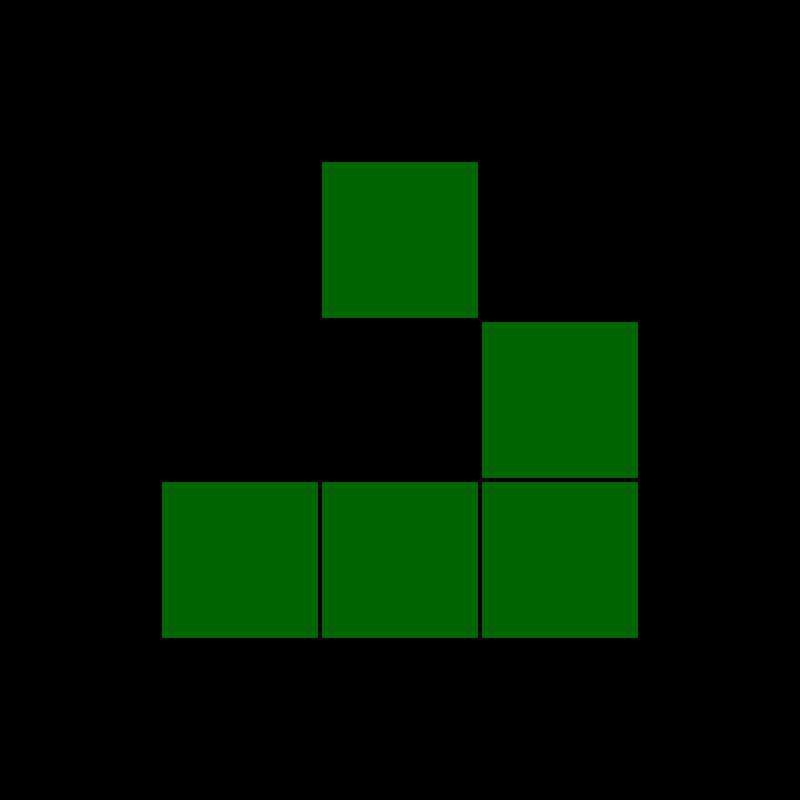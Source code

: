 <mxfile version="14.1.8" type="device"><diagram id="zyt2K53vebBKfUGcxHm0" name="Seite-1"><mxGraphModel dx="1185" dy="685" grid="1" gridSize="10" guides="1" tooltips="1" connect="1" arrows="1" fold="1" page="1" pageScale="1" pageWidth="827" pageHeight="1169" math="0" shadow="0"><root><mxCell id="0"/><mxCell id="1" parent="0"/><mxCell id="C-3MA18zUM0E3nbWwRrO-1" value="" style="whiteSpace=wrap;html=1;aspect=fixed;strokeColor=none;fillColor=#000000;" vertex="1" parent="1"><mxGeometry x="80" y="40" width="400" height="400" as="geometry"/></mxCell><mxCell id="C-3MA18zUM0E3nbWwRrO-2" value="" style="whiteSpace=wrap;html=1;aspect=fixed;fillColor=#006600;strokeWidth=2;" vertex="1" parent="1"><mxGeometry x="240" y="120" width="80" height="80" as="geometry"/></mxCell><mxCell id="C-3MA18zUM0E3nbWwRrO-3" value="" style="whiteSpace=wrap;html=1;aspect=fixed;fillColor=#006600;strokeWidth=2;" vertex="1" parent="1"><mxGeometry x="320" y="200" width="80" height="80" as="geometry"/></mxCell><mxCell id="C-3MA18zUM0E3nbWwRrO-4" value="" style="whiteSpace=wrap;html=1;aspect=fixed;fillColor=#006600;strokeWidth=2;" vertex="1" parent="1"><mxGeometry x="320" y="280" width="80" height="80" as="geometry"/></mxCell><mxCell id="C-3MA18zUM0E3nbWwRrO-5" value="" style="whiteSpace=wrap;html=1;aspect=fixed;fillColor=#006600;strokeWidth=2;" vertex="1" parent="1"><mxGeometry x="240" y="280" width="80" height="80" as="geometry"/></mxCell><mxCell id="C-3MA18zUM0E3nbWwRrO-6" value="" style="whiteSpace=wrap;html=1;aspect=fixed;fillColor=#006600;strokeWidth=2;" vertex="1" parent="1"><mxGeometry x="160" y="280" width="80" height="80" as="geometry"/></mxCell></root></mxGraphModel></diagram></mxfile>
